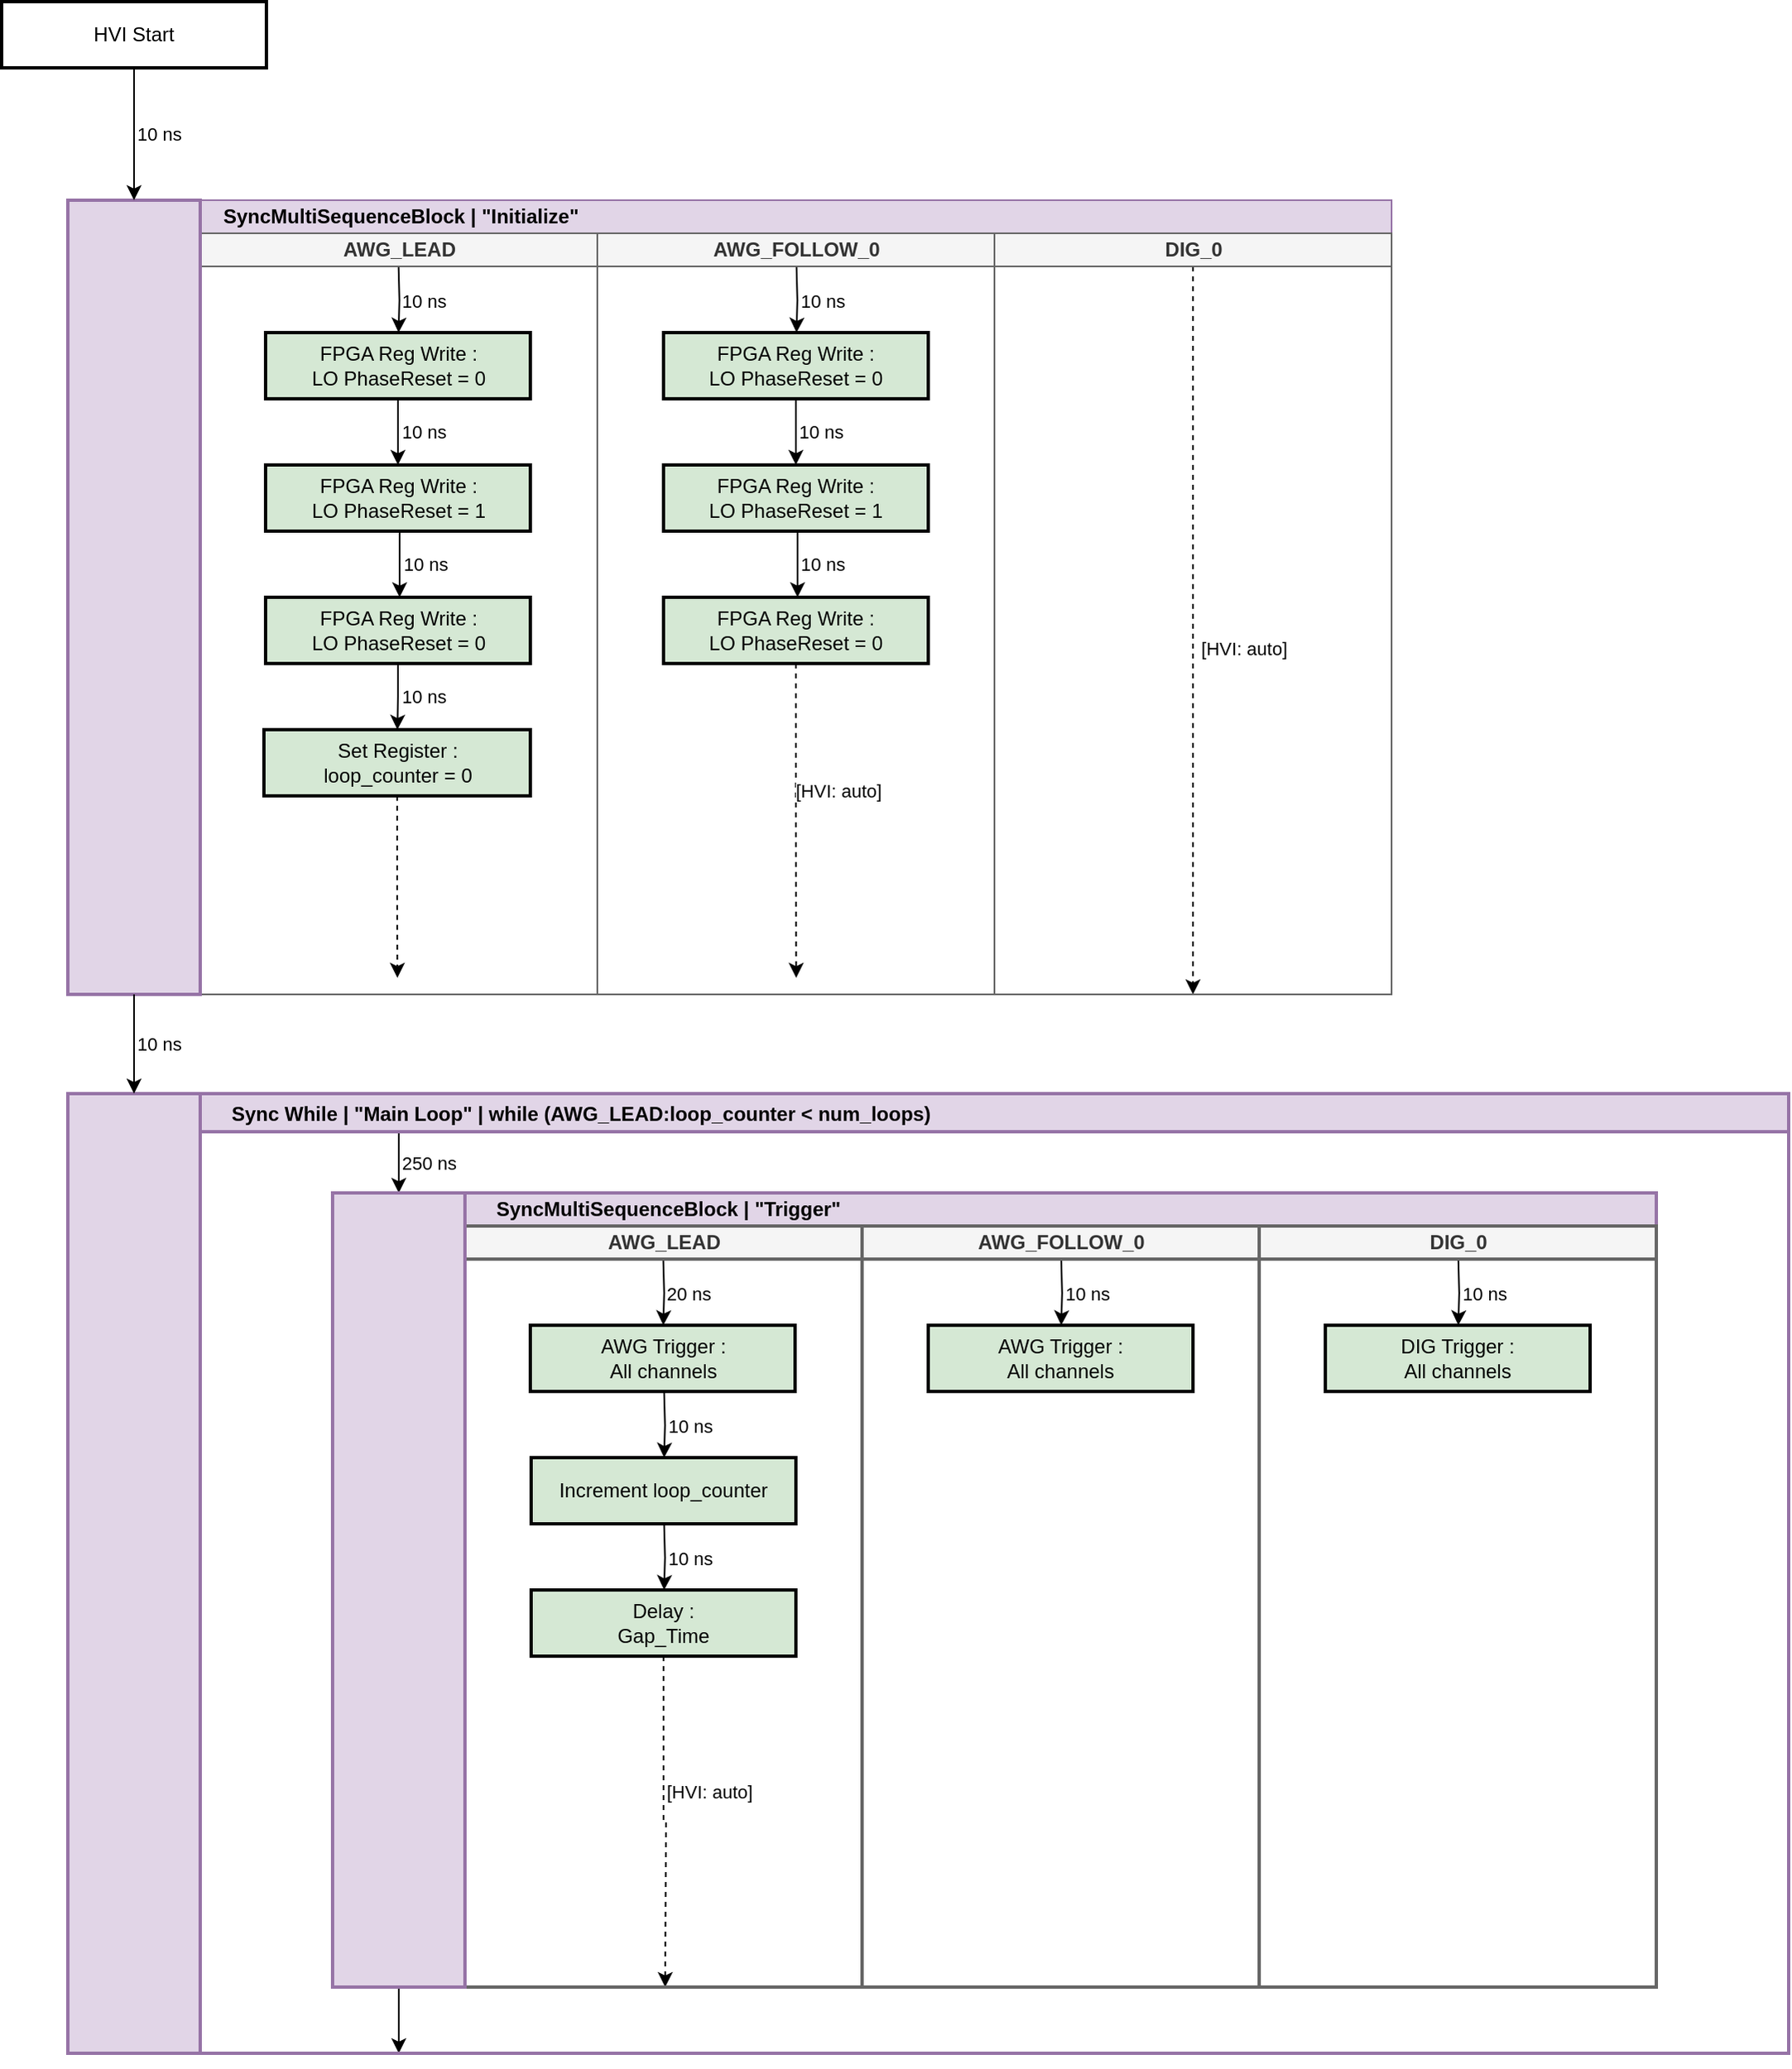 <mxfile version="14.1.8" type="device" pages="2"><diagram id="pEFCxRtWRZvdh7uLf3fu" name="No Periodic Phase Reset"><mxGraphModel dx="2370" dy="2237" grid="1" gridSize="10" guides="1" tooltips="1" connect="1" arrows="1" fold="1" page="1" pageScale="1" pageWidth="1169" pageHeight="1654" math="0" shadow="0"><root><mxCell id="0"/><mxCell id="y5KdZ2rGmOROzX1RTYEC-29" value="Instructions" parent="0"/><mxCell id="y5KdZ2rGmOROzX1RTYEC-35" value="HVI Start" style="rounded=0;whiteSpace=wrap;html=1;strokeColor=#000000;strokeWidth=2;align=center;" parent="y5KdZ2rGmOROzX1RTYEC-29" vertex="1"><mxGeometry x="40" y="40" width="160" height="40" as="geometry"/></mxCell><mxCell id="y5KdZ2rGmOROzX1RTYEC-48" value="10 ns" style="edgeStyle=orthogonalEdgeStyle;rounded=0;orthogonalLoop=1;jettySize=auto;html=1;exitX=0.5;exitY=1;exitDx=0;exitDy=0;entryX=0.5;entryY=0;entryDx=0;entryDy=0;labelPosition=right;verticalLabelPosition=middle;align=left;verticalAlign=middle;" parent="y5KdZ2rGmOROzX1RTYEC-29" source="y5KdZ2rGmOROzX1RTYEC-49" target="y5KdZ2rGmOROzX1RTYEC-50" edge="1"><mxGeometry relative="1" as="geometry"/></mxCell><mxCell id="y5KdZ2rGmOROzX1RTYEC-49" value="FPGA Reg Write : &lt;br&gt;LO PhaseReset = 0" style="rounded=0;whiteSpace=wrap;html=1;align=center;fillColor=#d5e8d4;strokeWidth=2;" parent="y5KdZ2rGmOROzX1RTYEC-29" vertex="1"><mxGeometry x="199.5" y="240" width="160" height="40" as="geometry"/></mxCell><mxCell id="y5KdZ2rGmOROzX1RTYEC-50" value="FPGA Reg Write : &lt;br&gt;LO PhaseReset = 1" style="rounded=0;whiteSpace=wrap;html=1;align=center;fillColor=#d5e8d4;strokeWidth=2;" parent="y5KdZ2rGmOROzX1RTYEC-29" vertex="1"><mxGeometry x="199.5" y="320" width="160" height="40" as="geometry"/></mxCell><mxCell id="EUPawPxF4uaqjEan_hXs-44" value="10 ns" style="edgeStyle=orthogonalEdgeStyle;rounded=0;orthogonalLoop=1;jettySize=auto;html=1;exitX=0.5;exitY=1;exitDx=0;exitDy=0;labelPosition=right;verticalLabelPosition=middle;align=left;verticalAlign=middle;" edge="1" parent="y5KdZ2rGmOROzX1RTYEC-29" source="y5KdZ2rGmOROzX1RTYEC-51"><mxGeometry relative="1" as="geometry"><mxPoint x="279.167" y="480" as="targetPoint"/></mxGeometry></mxCell><mxCell id="y5KdZ2rGmOROzX1RTYEC-51" value="FPGA Reg Write : &lt;br&gt;LO PhaseReset = 0" style="rounded=0;whiteSpace=wrap;html=1;align=center;fillColor=#d5e8d4;strokeWidth=2;" parent="y5KdZ2rGmOROzX1RTYEC-29" vertex="1"><mxGeometry x="199.5" y="400" width="160" height="40" as="geometry"/></mxCell><mxCell id="y5KdZ2rGmOROzX1RTYEC-52" value="10 ns" style="edgeStyle=orthogonalEdgeStyle;rounded=0;orthogonalLoop=1;jettySize=auto;html=1;exitX=0.5;exitY=1;exitDx=0;exitDy=0;labelPosition=right;verticalLabelPosition=middle;align=left;verticalAlign=middle;" parent="y5KdZ2rGmOROzX1RTYEC-29" edge="1"><mxGeometry x="0.319" relative="1" as="geometry"><mxPoint x="299.33" y="360.0" as="sourcePoint"/><mxPoint x="280.5" y="400.0" as="targetPoint"/><Array as="points"><mxPoint x="280.5" y="360"/><mxPoint x="280.5" y="400"/></Array><mxPoint as="offset"/></mxGeometry></mxCell><mxCell id="y5KdZ2rGmOROzX1RTYEC-53" value="10 ns" style="edgeStyle=orthogonalEdgeStyle;rounded=0;orthogonalLoop=1;jettySize=auto;html=1;exitX=0.5;exitY=1;exitDx=0;exitDy=0;entryX=0.5;entryY=0;entryDx=0;entryDy=0;labelPosition=right;verticalLabelPosition=middle;align=left;verticalAlign=middle;" parent="y5KdZ2rGmOROzX1RTYEC-29" edge="1"><mxGeometry relative="1" as="geometry"><mxPoint x="279.88" y="200.0" as="sourcePoint"/><mxPoint x="279.88" y="240.0" as="targetPoint"/></mxGeometry></mxCell><mxCell id="y5KdZ2rGmOROzX1RTYEC-115" style="edgeStyle=orthogonalEdgeStyle;rounded=0;orthogonalLoop=1;jettySize=auto;html=1;entryX=0.5;entryY=1;entryDx=0;entryDy=0;dashed=1;labelPosition=right;verticalLabelPosition=middle;align=left;verticalAlign=middle;" parent="y5KdZ2rGmOROzX1RTYEC-29" edge="1"><mxGeometry relative="1" as="geometry"><mxPoint x="760.0" y="200" as="sourcePoint"/><mxPoint x="760.0" y="640.0" as="targetPoint"/><Array as="points"><mxPoint x="760" y="410"/><mxPoint x="760" y="410"/></Array></mxGeometry></mxCell><mxCell id="y5KdZ2rGmOROzX1RTYEC-116" value="&amp;nbsp;[HVI: auto]" style="edgeLabel;html=1;align=left;verticalAlign=middle;resizable=0;points=[];" parent="y5KdZ2rGmOROzX1RTYEC-115" vertex="1" connectable="0"><mxGeometry x="0.049" relative="1" as="geometry"><mxPoint as="offset"/></mxGeometry></mxCell><mxCell id="EUPawPxF4uaqjEan_hXs-13" value="" style="rounded=0;whiteSpace=wrap;html=1;strokeColor=#9673a6;strokeWidth=2;align=center;fillColor=#e1d5e7;" vertex="1" parent="y5KdZ2rGmOROzX1RTYEC-29"><mxGeometry x="80" y="160" width="80" height="480" as="geometry"/></mxCell><mxCell id="EUPawPxF4uaqjEan_hXs-18" value="10 ns" style="edgeStyle=orthogonalEdgeStyle;rounded=0;orthogonalLoop=1;jettySize=auto;html=1;exitX=0.5;exitY=1;exitDx=0;exitDy=0;entryX=0.5;entryY=0;entryDx=0;entryDy=0;labelPosition=right;verticalLabelPosition=middle;align=left;verticalAlign=middle;" edge="1" parent="y5KdZ2rGmOROzX1RTYEC-29" source="EUPawPxF4uaqjEan_hXs-19" target="EUPawPxF4uaqjEan_hXs-20"><mxGeometry relative="1" as="geometry"/></mxCell><mxCell id="EUPawPxF4uaqjEan_hXs-19" value="FPGA Reg Write : &lt;br&gt;LO PhaseReset = 0" style="rounded=0;whiteSpace=wrap;html=1;align=center;fillColor=#d5e8d4;strokeWidth=2;" vertex="1" parent="y5KdZ2rGmOROzX1RTYEC-29"><mxGeometry x="440" y="240" width="160" height="40" as="geometry"/></mxCell><mxCell id="EUPawPxF4uaqjEan_hXs-20" value="FPGA Reg Write : &lt;br&gt;LO PhaseReset = 1" style="rounded=0;whiteSpace=wrap;html=1;align=center;fillColor=#d5e8d4;strokeWidth=2;" vertex="1" parent="y5KdZ2rGmOROzX1RTYEC-29"><mxGeometry x="440" y="320" width="160" height="40" as="geometry"/></mxCell><mxCell id="EUPawPxF4uaqjEan_hXs-21" value="FPGA Reg Write : &lt;br&gt;LO PhaseReset = 0" style="rounded=0;whiteSpace=wrap;html=1;align=center;fillColor=#d5e8d4;strokeWidth=2;" vertex="1" parent="y5KdZ2rGmOROzX1RTYEC-29"><mxGeometry x="440" y="400" width="160" height="40" as="geometry"/></mxCell><mxCell id="EUPawPxF4uaqjEan_hXs-22" value="10 ns" style="edgeStyle=orthogonalEdgeStyle;rounded=0;orthogonalLoop=1;jettySize=auto;html=1;exitX=0.5;exitY=1;exitDx=0;exitDy=0;labelPosition=right;verticalLabelPosition=middle;align=left;verticalAlign=middle;" edge="1" parent="y5KdZ2rGmOROzX1RTYEC-29"><mxGeometry x="0.319" relative="1" as="geometry"><mxPoint x="539.83" y="360.0" as="sourcePoint"/><mxPoint x="521.0" y="400.0" as="targetPoint"/><Array as="points"><mxPoint x="521" y="360"/><mxPoint x="521" y="400"/></Array><mxPoint as="offset"/></mxGeometry></mxCell><mxCell id="EUPawPxF4uaqjEan_hXs-23" value="10 ns" style="edgeStyle=orthogonalEdgeStyle;rounded=0;orthogonalLoop=1;jettySize=auto;html=1;exitX=0.5;exitY=1;exitDx=0;exitDy=0;entryX=0.5;entryY=0;entryDx=0;entryDy=0;labelPosition=right;verticalLabelPosition=middle;align=left;verticalAlign=middle;" edge="1" parent="y5KdZ2rGmOROzX1RTYEC-29"><mxGeometry relative="1" as="geometry"><mxPoint x="520.38" y="200.0" as="sourcePoint"/><mxPoint x="520.38" y="240.0" as="targetPoint"/></mxGeometry></mxCell><mxCell id="EUPawPxF4uaqjEan_hXs-24" style="edgeStyle=orthogonalEdgeStyle;rounded=0;orthogonalLoop=1;jettySize=auto;html=1;exitX=0.5;exitY=1;exitDx=0;exitDy=0;dashed=1;labelPosition=right;verticalLabelPosition=middle;align=left;verticalAlign=middle;spacing=0;" edge="1" parent="y5KdZ2rGmOROzX1RTYEC-29" source="EUPawPxF4uaqjEan_hXs-21"><mxGeometry relative="1" as="geometry"><mxPoint x="520.19" y="630" as="targetPoint"/></mxGeometry></mxCell><mxCell id="EUPawPxF4uaqjEan_hXs-25" value="[HVI: auto]" style="edgeLabel;html=1;align=left;verticalAlign=middle;resizable=0;points=[];labelPosition=right;verticalLabelPosition=middle;" vertex="1" connectable="0" parent="EUPawPxF4uaqjEan_hXs-24"><mxGeometry x="-0.19" y="-2" relative="1" as="geometry"><mxPoint as="offset"/></mxGeometry></mxCell><mxCell id="EUPawPxF4uaqjEan_hXs-26" value="AWG Trigger :&lt;br&gt;All channels" style="rounded=0;whiteSpace=wrap;html=1;align=center;fillColor=#d5e8d4;strokeWidth=2;" vertex="1" parent="y5KdZ2rGmOROzX1RTYEC-29"><mxGeometry x="359.5" y="840" width="160" height="40" as="geometry"/></mxCell><mxCell id="EUPawPxF4uaqjEan_hXs-27" value="20 ns" style="edgeStyle=orthogonalEdgeStyle;rounded=0;orthogonalLoop=1;jettySize=auto;html=1;exitX=0.5;exitY=1;exitDx=0;exitDy=0;entryX=0.5;entryY=0;entryDx=0;entryDy=0;labelPosition=right;verticalLabelPosition=middle;align=left;verticalAlign=middle;" edge="1" parent="y5KdZ2rGmOROzX1RTYEC-29"><mxGeometry relative="1" as="geometry"><mxPoint x="439.86" y="800" as="sourcePoint"/><mxPoint x="439.86" y="840" as="targetPoint"/></mxGeometry></mxCell><mxCell id="EUPawPxF4uaqjEan_hXs-28" value="Increment loop_counter" style="rounded=0;whiteSpace=wrap;html=1;align=center;fillColor=#d5e8d4;strokeWidth=2;" vertex="1" parent="y5KdZ2rGmOROzX1RTYEC-29"><mxGeometry x="360" y="920" width="160" height="40" as="geometry"/></mxCell><mxCell id="EUPawPxF4uaqjEan_hXs-29" value="10 ns" style="edgeStyle=orthogonalEdgeStyle;rounded=0;orthogonalLoop=1;jettySize=auto;html=1;exitX=0.5;exitY=1;exitDx=0;exitDy=0;entryX=0.5;entryY=0;entryDx=0;entryDy=0;labelPosition=right;verticalLabelPosition=middle;align=left;verticalAlign=middle;" edge="1" parent="y5KdZ2rGmOROzX1RTYEC-29"><mxGeometry relative="1" as="geometry"><mxPoint x="440.36" y="880" as="sourcePoint"/><mxPoint x="440.36" y="920" as="targetPoint"/></mxGeometry></mxCell><mxCell id="EUPawPxF4uaqjEan_hXs-30" value="Delay : &lt;br&gt;Gap_Time" style="rounded=0;whiteSpace=wrap;html=1;align=center;fillColor=#d5e8d4;strokeWidth=2;" vertex="1" parent="y5KdZ2rGmOROzX1RTYEC-29"><mxGeometry x="360" y="1000" width="160" height="40" as="geometry"/></mxCell><mxCell id="EUPawPxF4uaqjEan_hXs-31" value="10 ns" style="edgeStyle=orthogonalEdgeStyle;rounded=0;orthogonalLoop=1;jettySize=auto;html=1;exitX=0.5;exitY=1;exitDx=0;exitDy=0;entryX=0.5;entryY=0;entryDx=0;entryDy=0;labelPosition=right;verticalLabelPosition=middle;align=left;verticalAlign=middle;" edge="1" parent="y5KdZ2rGmOROzX1RTYEC-29"><mxGeometry relative="1" as="geometry"><mxPoint x="440.36" y="960" as="sourcePoint"/><mxPoint x="440.36" y="1000" as="targetPoint"/></mxGeometry></mxCell><mxCell id="EUPawPxF4uaqjEan_hXs-32" style="edgeStyle=orthogonalEdgeStyle;rounded=0;orthogonalLoop=1;jettySize=auto;html=1;dashed=1;labelPosition=right;verticalLabelPosition=middle;align=left;verticalAlign=middle;spacing=0;spacingLeft=0;exitX=0.5;exitY=1;exitDx=0;exitDy=0;" edge="1" parent="y5KdZ2rGmOROzX1RTYEC-29" source="EUPawPxF4uaqjEan_hXs-30"><mxGeometry relative="1" as="geometry"><mxPoint x="441" y="1240.0" as="targetPoint"/><mxPoint x="-70" y="270" as="sourcePoint"/></mxGeometry></mxCell><mxCell id="EUPawPxF4uaqjEan_hXs-33" value="[HVI: auto]" style="edgeLabel;html=1;align=left;verticalAlign=middle;resizable=0;points=[];labelPosition=right;verticalLabelPosition=middle;" vertex="1" connectable="0" parent="EUPawPxF4uaqjEan_hXs-32"><mxGeometry x="-0.19" y="-2" relative="1" as="geometry"><mxPoint x="2" as="offset"/></mxGeometry></mxCell><mxCell id="EUPawPxF4uaqjEan_hXs-34" value="AWG Trigger :&lt;br&gt;All channels" style="rounded=0;whiteSpace=wrap;html=1;align=center;fillColor=#d5e8d4;strokeWidth=2;" vertex="1" parent="y5KdZ2rGmOROzX1RTYEC-29"><mxGeometry x="600" y="840" width="160" height="40" as="geometry"/></mxCell><mxCell id="EUPawPxF4uaqjEan_hXs-35" value="10 ns" style="edgeStyle=orthogonalEdgeStyle;rounded=0;orthogonalLoop=1;jettySize=auto;html=1;exitX=0.5;exitY=1;exitDx=0;exitDy=0;entryX=0.5;entryY=0;entryDx=0;entryDy=0;labelPosition=right;verticalLabelPosition=middle;align=left;verticalAlign=middle;" edge="1" parent="y5KdZ2rGmOROzX1RTYEC-29"><mxGeometry relative="1" as="geometry"><mxPoint x="680.36" y="800" as="sourcePoint"/><mxPoint x="680.36" y="840" as="targetPoint"/></mxGeometry></mxCell><mxCell id="EUPawPxF4uaqjEan_hXs-36" value="DIG Trigger :&lt;br&gt;All channels" style="rounded=0;whiteSpace=wrap;html=1;align=center;fillColor=#d5e8d4;strokeWidth=2;" vertex="1" parent="y5KdZ2rGmOROzX1RTYEC-29"><mxGeometry x="840" y="840" width="160" height="40" as="geometry"/></mxCell><mxCell id="EUPawPxF4uaqjEan_hXs-37" value="10 ns" style="edgeStyle=orthogonalEdgeStyle;rounded=0;orthogonalLoop=1;jettySize=auto;html=1;exitX=0.5;exitY=1;exitDx=0;exitDy=0;entryX=0.5;entryY=0;entryDx=0;entryDy=0;labelPosition=right;verticalLabelPosition=middle;align=left;verticalAlign=middle;" edge="1" parent="y5KdZ2rGmOROzX1RTYEC-29"><mxGeometry relative="1" as="geometry"><mxPoint x="920.36" y="800" as="sourcePoint"/><mxPoint x="920.36" y="840" as="targetPoint"/></mxGeometry></mxCell><mxCell id="EUPawPxF4uaqjEan_hXs-48" style="edgeStyle=orthogonalEdgeStyle;rounded=0;orthogonalLoop=1;jettySize=auto;html=1;exitX=0.5;exitY=1;exitDx=0;exitDy=0;dashed=1;" edge="1" parent="y5KdZ2rGmOROzX1RTYEC-29" source="EUPawPxF4uaqjEan_hXs-42"><mxGeometry relative="1" as="geometry"><mxPoint x="279.167" y="630" as="targetPoint"/></mxGeometry></mxCell><mxCell id="EUPawPxF4uaqjEan_hXs-50" value="250 ns" style="edgeStyle=orthogonalEdgeStyle;rounded=0;orthogonalLoop=1;jettySize=auto;html=1;exitX=0.5;exitY=0;exitDx=0;exitDy=0;entryX=0.125;entryY=0.04;entryDx=0;entryDy=0;entryPerimeter=0;startArrow=classic;startFill=1;endArrow=none;endFill=0;labelPosition=right;verticalLabelPosition=middle;align=left;verticalAlign=middle;" edge="1" parent="y5KdZ2rGmOROzX1RTYEC-29" source="y5KdZ2rGmOROzX1RTYEC-114" target="y5KdZ2rGmOROzX1RTYEC-130"><mxGeometry relative="1" as="geometry"/></mxCell><mxCell id="EUPawPxF4uaqjEan_hXs-51" style="edgeStyle=orthogonalEdgeStyle;rounded=0;orthogonalLoop=1;jettySize=auto;html=1;exitX=0.5;exitY=1;exitDx=0;exitDy=0;startArrow=none;startFill=0;endArrow=classic;endFill=1;" edge="1" parent="y5KdZ2rGmOROzX1RTYEC-29" source="y5KdZ2rGmOROzX1RTYEC-114"><mxGeometry relative="1" as="geometry"><mxPoint x="280" y="1280" as="targetPoint"/></mxGeometry></mxCell><mxCell id="y5KdZ2rGmOROzX1RTYEC-10" value="Sync Block" parent="0"/><mxCell id="y5KdZ2rGmOROzX1RTYEC-56" value="Sync Execution | &quot;Initialize&quot;" style="swimlane;html=1;childLayout=stackLayout;resizeParent=1;resizeParentMax=0;startSize=20;fillColor=#e1d5e7;strokeColor=#9673a6;align=left;" parent="y5KdZ2rGmOROzX1RTYEC-10" vertex="1"><mxGeometry x="160" y="160" width="720" height="480" as="geometry"/></mxCell><mxCell id="y5KdZ2rGmOROzX1RTYEC-57" value="AWG_LEAD" style="swimlane;html=1;startSize=20;fillColor=#f5f5f5;strokeColor=#666666;fontColor=#333333;" parent="y5KdZ2rGmOROzX1RTYEC-56" vertex="1"><mxGeometry y="20" width="240" height="460" as="geometry"/></mxCell><mxCell id="EUPawPxF4uaqjEan_hXs-42" value="Set Register :&lt;br&gt;loop_counter = 0" style="rounded=0;whiteSpace=wrap;html=1;align=center;fillColor=#d5e8d4;strokeWidth=2;" vertex="1" parent="y5KdZ2rGmOROzX1RTYEC-57"><mxGeometry x="38.5" y="300" width="161" height="40" as="geometry"/></mxCell><mxCell id="y5KdZ2rGmOROzX1RTYEC-58" value="AWG_FOLLOW_0" style="swimlane;html=1;startSize=20;fillColor=#f5f5f5;strokeColor=#666666;fontColor=#333333;" parent="y5KdZ2rGmOROzX1RTYEC-56" vertex="1"><mxGeometry x="240" y="20" width="240" height="460" as="geometry"/></mxCell><mxCell id="y5KdZ2rGmOROzX1RTYEC-59" value="DIG_0" style="swimlane;html=1;startSize=20;fillColor=#f5f5f5;strokeColor=#666666;fontColor=#333333;" parent="y5KdZ2rGmOROzX1RTYEC-56" vertex="1"><mxGeometry x="480" y="20" width="240" height="460" as="geometry"/></mxCell><mxCell id="y5KdZ2rGmOROzX1RTYEC-60" value="SyncMultiSequenceBlock | &quot;Initialize&quot;" style="swimlane;html=1;childLayout=stackLayout;resizeParent=1;resizeParentMax=0;startSize=20;fillColor=#e1d5e7;strokeColor=#9673a6;align=left;spacing=14;" parent="y5KdZ2rGmOROzX1RTYEC-10" vertex="1"><mxGeometry x="160" y="160" width="720" height="480" as="geometry"/></mxCell><mxCell id="y5KdZ2rGmOROzX1RTYEC-61" value="AWG_LEAD" style="swimlane;html=1;startSize=20;fillColor=#f5f5f5;strokeColor=#666666;fontColor=#333333;" parent="y5KdZ2rGmOROzX1RTYEC-60" vertex="1"><mxGeometry y="20" width="240" height="460" as="geometry"/></mxCell><mxCell id="y5KdZ2rGmOROzX1RTYEC-62" value="AWG_FOLLOW_0" style="swimlane;html=1;startSize=20;fillColor=#f5f5f5;strokeColor=#666666;fontColor=#333333;" parent="y5KdZ2rGmOROzX1RTYEC-60" vertex="1"><mxGeometry x="240" y="20" width="240" height="460" as="geometry"/></mxCell><mxCell id="y5KdZ2rGmOROzX1RTYEC-63" value="DIG_0" style="swimlane;html=1;startSize=20;fillColor=#f5f5f5;strokeColor=#666666;fontColor=#333333;" parent="y5KdZ2rGmOROzX1RTYEC-60" vertex="1"><mxGeometry x="480" y="20" width="240" height="460" as="geometry"/></mxCell><mxCell id="y5KdZ2rGmOROzX1RTYEC-107" value="" style="group" parent="y5KdZ2rGmOROzX1RTYEC-10" vertex="1" connectable="0"><mxGeometry x="240" y="760" width="800" height="480" as="geometry"/></mxCell><mxCell id="y5KdZ2rGmOROzX1RTYEC-108" value="SyncMultiSequenceBlock | &quot;Trigger&quot;" style="swimlane;html=1;childLayout=stackLayout;resizeParent=1;resizeParentMax=0;startSize=20;fillColor=#e1d5e7;strokeColor=#9673a6;align=left;strokeWidth=2;perimeterSpacing=0;spacing=19;" parent="y5KdZ2rGmOROzX1RTYEC-107" vertex="1"><mxGeometry x="80" width="720" height="480" as="geometry"/></mxCell><mxCell id="y5KdZ2rGmOROzX1RTYEC-109" value="AWG_LEAD" style="swimlane;html=1;startSize=20;fillColor=#f5f5f5;strokeColor=#666666;fontColor=#333333;strokeWidth=2;" parent="y5KdZ2rGmOROzX1RTYEC-108" vertex="1"><mxGeometry y="20" width="240" height="460" as="geometry"/></mxCell><mxCell id="y5KdZ2rGmOROzX1RTYEC-110" value="AWG_FOLLOW_0" style="swimlane;html=1;startSize=20;fillColor=#f5f5f5;strokeColor=#666666;fontColor=#333333;strokeWidth=2;" parent="y5KdZ2rGmOROzX1RTYEC-108" vertex="1"><mxGeometry x="240" y="20" width="240" height="460" as="geometry"/></mxCell><mxCell id="y5KdZ2rGmOROzX1RTYEC-111" value="DIG_0" style="swimlane;html=1;startSize=20;fillColor=#f5f5f5;strokeColor=#666666;fontColor=#333333;strokeWidth=2;" parent="y5KdZ2rGmOROzX1RTYEC-108" vertex="1"><mxGeometry x="480" y="20" width="240" height="460" as="geometry"/></mxCell><mxCell id="y5KdZ2rGmOROzX1RTYEC-114" value="" style="rounded=0;whiteSpace=wrap;html=1;strokeColor=#9673a6;strokeWidth=2;align=center;fillColor=#e1d5e7;" parent="y5KdZ2rGmOROzX1RTYEC-107" vertex="1"><mxGeometry width="80" height="480" as="geometry"/></mxCell><mxCell id="EUPawPxF4uaqjEan_hXs-38" value="" style="rounded=0;whiteSpace=wrap;html=1;strokeColor=#9673a6;strokeWidth=2;align=center;fillColor=#e1d5e7;" vertex="1" parent="y5KdZ2rGmOROzX1RTYEC-10"><mxGeometry x="80" y="160" width="80" height="480" as="geometry"/></mxCell><mxCell id="1" value="Sync While" parent="0"/><mxCell id="y5KdZ2rGmOROzX1RTYEC-130" value="Sync While | &quot;Main Loop&quot; | while (AWG_LEAD:loop_counter &lt; num_loops)" style="swimlane;strokeColor=#9673a6;strokeWidth=2;align=left;fillColor=#e1d5e7;spacing=19;" parent="1" vertex="1"><mxGeometry x="160" y="700" width="960" height="580" as="geometry"/></mxCell><mxCell id="EUPawPxF4uaqjEan_hXs-39" value="" style="rounded=0;whiteSpace=wrap;html=1;strokeColor=#9673a6;strokeWidth=2;align=center;fillColor=#e1d5e7;" vertex="1" parent="1"><mxGeometry x="80" y="700" width="80" height="580" as="geometry"/></mxCell><mxCell id="EUPawPxF4uaqjEan_hXs-40" value="10 ns" style="edgeStyle=orthogonalEdgeStyle;rounded=0;orthogonalLoop=1;jettySize=auto;html=1;exitX=0.5;exitY=1;exitDx=0;exitDy=0;entryX=0.5;entryY=0;entryDx=0;entryDy=0;labelPosition=right;verticalLabelPosition=middle;align=left;verticalAlign=middle;" edge="1" parent="1" source="y5KdZ2rGmOROzX1RTYEC-35" target="EUPawPxF4uaqjEan_hXs-38"><mxGeometry relative="1" as="geometry"/></mxCell><mxCell id="EUPawPxF4uaqjEan_hXs-41" value="10 ns" style="edgeStyle=orthogonalEdgeStyle;rounded=0;orthogonalLoop=1;jettySize=auto;html=1;exitX=0.5;exitY=1;exitDx=0;exitDy=0;entryX=0.5;entryY=0;entryDx=0;entryDy=0;labelPosition=right;verticalLabelPosition=middle;align=left;verticalAlign=middle;" edge="1" parent="1" source="EUPawPxF4uaqjEan_hXs-38" target="EUPawPxF4uaqjEan_hXs-39"><mxGeometry relative="1" as="geometry"/></mxCell></root></mxGraphModel></diagram><diagram id="dOm2ZdJfQ8XfG_yT5umW" name="Periodic Phase Reset"><mxGraphModel dx="2031" dy="1917" grid="1" gridSize="10" guides="1" tooltips="1" connect="1" arrows="1" fold="1" page="1" pageScale="1" pageWidth="1169" pageHeight="1654" math="0" shadow="0"><root><mxCell id="YTU8GdHk9PF6IeMx0N2K-0"/><mxCell id="YTU8GdHk9PF6IeMx0N2K-1" parent="YTU8GdHk9PF6IeMx0N2K-0"/><mxCell id="3aAaJLHkzPYDWKoqe05s-0" value="HVI Start" style="rounded=0;whiteSpace=wrap;html=1;strokeColor=#000000;strokeWidth=2;align=center;" vertex="1" parent="YTU8GdHk9PF6IeMx0N2K-1"><mxGeometry x="40" y="40" width="160" height="40" as="geometry"/></mxCell><mxCell id="3aAaJLHkzPYDWKoqe05s-1" value="10 ns" style="edgeStyle=orthogonalEdgeStyle;rounded=0;orthogonalLoop=1;jettySize=auto;html=1;exitX=0.5;exitY=1;exitDx=0;exitDy=0;entryX=0.5;entryY=0;entryDx=0;entryDy=0;labelPosition=right;verticalLabelPosition=middle;align=left;verticalAlign=middle;" edge="1" parent="YTU8GdHk9PF6IeMx0N2K-1" source="3aAaJLHkzPYDWKoqe05s-2" target="3aAaJLHkzPYDWKoqe05s-3"><mxGeometry relative="1" as="geometry"/></mxCell><mxCell id="3aAaJLHkzPYDWKoqe05s-2" value="FPGA Reg Write : &lt;br&gt;LO PhaseReset = 0" style="rounded=0;whiteSpace=wrap;html=1;align=center;fillColor=#d5e8d4;strokeWidth=2;" vertex="1" parent="YTU8GdHk9PF6IeMx0N2K-1"><mxGeometry x="199.5" y="240" width="160" height="40" as="geometry"/></mxCell><mxCell id="3aAaJLHkzPYDWKoqe05s-3" value="FPGA Reg Write : &lt;br&gt;LO PhaseReset = 1" style="rounded=0;whiteSpace=wrap;html=1;align=center;fillColor=#d5e8d4;strokeWidth=2;" vertex="1" parent="YTU8GdHk9PF6IeMx0N2K-1"><mxGeometry x="199.5" y="320" width="160" height="40" as="geometry"/></mxCell><mxCell id="3aAaJLHkzPYDWKoqe05s-4" value="10 ns" style="edgeStyle=orthogonalEdgeStyle;rounded=0;orthogonalLoop=1;jettySize=auto;html=1;exitX=0.5;exitY=1;exitDx=0;exitDy=0;labelPosition=right;verticalLabelPosition=middle;align=left;verticalAlign=middle;" edge="1" parent="YTU8GdHk9PF6IeMx0N2K-1" source="3aAaJLHkzPYDWKoqe05s-5"><mxGeometry relative="1" as="geometry"><mxPoint x="279.167" y="480" as="targetPoint"/></mxGeometry></mxCell><mxCell id="3aAaJLHkzPYDWKoqe05s-5" value="FPGA Reg Write : &lt;br&gt;LO PhaseReset = 0" style="rounded=0;whiteSpace=wrap;html=1;align=center;fillColor=#d5e8d4;strokeWidth=2;" vertex="1" parent="YTU8GdHk9PF6IeMx0N2K-1"><mxGeometry x="199.5" y="400" width="160" height="40" as="geometry"/></mxCell><mxCell id="3aAaJLHkzPYDWKoqe05s-6" value="10 ns" style="edgeStyle=orthogonalEdgeStyle;rounded=0;orthogonalLoop=1;jettySize=auto;html=1;exitX=0.5;exitY=1;exitDx=0;exitDy=0;labelPosition=right;verticalLabelPosition=middle;align=left;verticalAlign=middle;" edge="1" parent="YTU8GdHk9PF6IeMx0N2K-1"><mxGeometry x="0.319" relative="1" as="geometry"><mxPoint x="299.33" y="360" as="sourcePoint"/><mxPoint x="280.5" y="400" as="targetPoint"/><Array as="points"><mxPoint x="280.5" y="360"/><mxPoint x="280.5" y="400"/></Array><mxPoint as="offset"/></mxGeometry></mxCell><mxCell id="3aAaJLHkzPYDWKoqe05s-7" value="10 ns" style="edgeStyle=orthogonalEdgeStyle;rounded=0;orthogonalLoop=1;jettySize=auto;html=1;exitX=0.5;exitY=1;exitDx=0;exitDy=0;entryX=0.5;entryY=0;entryDx=0;entryDy=0;labelPosition=right;verticalLabelPosition=middle;align=left;verticalAlign=middle;" edge="1" parent="YTU8GdHk9PF6IeMx0N2K-1"><mxGeometry relative="1" as="geometry"><mxPoint x="279.88" y="200" as="sourcePoint"/><mxPoint x="279.88" y="240" as="targetPoint"/></mxGeometry></mxCell><mxCell id="3aAaJLHkzPYDWKoqe05s-8" style="edgeStyle=orthogonalEdgeStyle;rounded=0;orthogonalLoop=1;jettySize=auto;html=1;entryX=0.5;entryY=1;entryDx=0;entryDy=0;dashed=1;labelPosition=right;verticalLabelPosition=middle;align=left;verticalAlign=middle;" edge="1" parent="YTU8GdHk9PF6IeMx0N2K-1"><mxGeometry relative="1" as="geometry"><mxPoint x="760.0" y="200" as="sourcePoint"/><mxPoint x="760.0" y="640.0" as="targetPoint"/><Array as="points"><mxPoint x="760" y="410"/><mxPoint x="760" y="410"/></Array></mxGeometry></mxCell><mxCell id="3aAaJLHkzPYDWKoqe05s-9" value="&amp;nbsp;[HVI: auto]" style="edgeLabel;html=1;align=left;verticalAlign=middle;resizable=0;points=[];" vertex="1" connectable="0" parent="3aAaJLHkzPYDWKoqe05s-8"><mxGeometry x="0.049" relative="1" as="geometry"><mxPoint as="offset"/></mxGeometry></mxCell><mxCell id="3aAaJLHkzPYDWKoqe05s-10" value="" style="rounded=0;whiteSpace=wrap;html=1;strokeColor=#9673a6;strokeWidth=2;align=center;fillColor=#e1d5e7;" vertex="1" parent="YTU8GdHk9PF6IeMx0N2K-1"><mxGeometry x="80" y="160" width="80" height="480" as="geometry"/></mxCell><mxCell id="3aAaJLHkzPYDWKoqe05s-11" value="10 ns" style="edgeStyle=orthogonalEdgeStyle;rounded=0;orthogonalLoop=1;jettySize=auto;html=1;exitX=0.5;exitY=1;exitDx=0;exitDy=0;entryX=0.5;entryY=0;entryDx=0;entryDy=0;labelPosition=right;verticalLabelPosition=middle;align=left;verticalAlign=middle;" edge="1" parent="YTU8GdHk9PF6IeMx0N2K-1" source="3aAaJLHkzPYDWKoqe05s-12" target="3aAaJLHkzPYDWKoqe05s-13"><mxGeometry relative="1" as="geometry"/></mxCell><mxCell id="3aAaJLHkzPYDWKoqe05s-12" value="FPGA Reg Write : &lt;br&gt;LO PhaseReset = 0" style="rounded=0;whiteSpace=wrap;html=1;align=center;fillColor=#d5e8d4;strokeWidth=2;" vertex="1" parent="YTU8GdHk9PF6IeMx0N2K-1"><mxGeometry x="440" y="240" width="160" height="40" as="geometry"/></mxCell><mxCell id="3aAaJLHkzPYDWKoqe05s-13" value="FPGA Reg Write : &lt;br&gt;LO PhaseReset = 1" style="rounded=0;whiteSpace=wrap;html=1;align=center;fillColor=#d5e8d4;strokeWidth=2;" vertex="1" parent="YTU8GdHk9PF6IeMx0N2K-1"><mxGeometry x="440" y="320" width="160" height="40" as="geometry"/></mxCell><mxCell id="3aAaJLHkzPYDWKoqe05s-14" value="FPGA Reg Write : &lt;br&gt;LO PhaseReset = 0" style="rounded=0;whiteSpace=wrap;html=1;align=center;fillColor=#d5e8d4;strokeWidth=2;" vertex="1" parent="YTU8GdHk9PF6IeMx0N2K-1"><mxGeometry x="440" y="400" width="160" height="40" as="geometry"/></mxCell><mxCell id="3aAaJLHkzPYDWKoqe05s-15" value="10 ns" style="edgeStyle=orthogonalEdgeStyle;rounded=0;orthogonalLoop=1;jettySize=auto;html=1;exitX=0.5;exitY=1;exitDx=0;exitDy=0;labelPosition=right;verticalLabelPosition=middle;align=left;verticalAlign=middle;" edge="1" parent="YTU8GdHk9PF6IeMx0N2K-1"><mxGeometry x="0.319" relative="1" as="geometry"><mxPoint x="539.83" y="360" as="sourcePoint"/><mxPoint x="521" y="400" as="targetPoint"/><Array as="points"><mxPoint x="521" y="360"/><mxPoint x="521" y="400"/></Array><mxPoint as="offset"/></mxGeometry></mxCell><mxCell id="3aAaJLHkzPYDWKoqe05s-16" value="10 ns" style="edgeStyle=orthogonalEdgeStyle;rounded=0;orthogonalLoop=1;jettySize=auto;html=1;exitX=0.5;exitY=1;exitDx=0;exitDy=0;entryX=0.5;entryY=0;entryDx=0;entryDy=0;labelPosition=right;verticalLabelPosition=middle;align=left;verticalAlign=middle;" edge="1" parent="YTU8GdHk9PF6IeMx0N2K-1"><mxGeometry relative="1" as="geometry"><mxPoint x="520.38" y="200" as="sourcePoint"/><mxPoint x="520.38" y="240" as="targetPoint"/></mxGeometry></mxCell><mxCell id="3aAaJLHkzPYDWKoqe05s-17" style="edgeStyle=orthogonalEdgeStyle;rounded=0;orthogonalLoop=1;jettySize=auto;html=1;exitX=0.5;exitY=1;exitDx=0;exitDy=0;dashed=1;labelPosition=right;verticalLabelPosition=middle;align=left;verticalAlign=middle;spacing=0;" edge="1" parent="YTU8GdHk9PF6IeMx0N2K-1" source="3aAaJLHkzPYDWKoqe05s-14"><mxGeometry relative="1" as="geometry"><mxPoint x="520.19" y="630" as="targetPoint"/></mxGeometry></mxCell><mxCell id="3aAaJLHkzPYDWKoqe05s-18" value="[HVI: auto]" style="edgeLabel;html=1;align=left;verticalAlign=middle;resizable=0;points=[];labelPosition=right;verticalLabelPosition=middle;" vertex="1" connectable="0" parent="3aAaJLHkzPYDWKoqe05s-17"><mxGeometry x="-0.19" y="-2" relative="1" as="geometry"><mxPoint as="offset"/></mxGeometry></mxCell><mxCell id="3aAaJLHkzPYDWKoqe05s-19" value="AWG Trigger :&lt;br&gt;All channels" style="rounded=0;whiteSpace=wrap;html=1;align=center;fillColor=#d5e8d4;strokeWidth=2;" vertex="1" parent="YTU8GdHk9PF6IeMx0N2K-1"><mxGeometry x="359.5" y="1360" width="160" height="40" as="geometry"/></mxCell><mxCell id="3aAaJLHkzPYDWKoqe05s-20" value="20 ns" style="edgeStyle=orthogonalEdgeStyle;rounded=0;orthogonalLoop=1;jettySize=auto;html=1;exitX=0.5;exitY=1;exitDx=0;exitDy=0;entryX=0.5;entryY=0;entryDx=0;entryDy=0;labelPosition=right;verticalLabelPosition=middle;align=left;verticalAlign=middle;" edge="1" parent="YTU8GdHk9PF6IeMx0N2K-1"><mxGeometry relative="1" as="geometry"><mxPoint x="439.86" y="1320" as="sourcePoint"/><mxPoint x="439.86" y="1360" as="targetPoint"/></mxGeometry></mxCell><mxCell id="3aAaJLHkzPYDWKoqe05s-21" value="Increment loop_counter" style="rounded=0;whiteSpace=wrap;html=1;align=center;fillColor=#d5e8d4;strokeWidth=2;" vertex="1" parent="YTU8GdHk9PF6IeMx0N2K-1"><mxGeometry x="360" y="1440" width="160" height="40" as="geometry"/></mxCell><mxCell id="3aAaJLHkzPYDWKoqe05s-22" value="10 ns" style="edgeStyle=orthogonalEdgeStyle;rounded=0;orthogonalLoop=1;jettySize=auto;html=1;exitX=0.5;exitY=1;exitDx=0;exitDy=0;entryX=0.5;entryY=0;entryDx=0;entryDy=0;labelPosition=right;verticalLabelPosition=middle;align=left;verticalAlign=middle;" edge="1" parent="YTU8GdHk9PF6IeMx0N2K-1"><mxGeometry relative="1" as="geometry"><mxPoint x="440.36" y="1400" as="sourcePoint"/><mxPoint x="440.36" y="1440" as="targetPoint"/></mxGeometry></mxCell><mxCell id="3aAaJLHkzPYDWKoqe05s-116" style="edgeStyle=orthogonalEdgeStyle;rounded=0;orthogonalLoop=1;jettySize=auto;html=1;exitX=0.5;exitY=1;exitDx=0;exitDy=0;dashed=1;startArrow=none;startFill=0;endArrow=classic;endFill=1;" edge="1" parent="YTU8GdHk9PF6IeMx0N2K-1" source="3aAaJLHkzPYDWKoqe05s-23"><mxGeometry relative="1" as="geometry"><mxPoint x="440" y="1750" as="targetPoint"/></mxGeometry></mxCell><mxCell id="3aAaJLHkzPYDWKoqe05s-23" value="Delay : &lt;br&gt;Gap_Time" style="rounded=0;whiteSpace=wrap;html=1;align=center;fillColor=#d5e8d4;strokeWidth=2;" vertex="1" parent="YTU8GdHk9PF6IeMx0N2K-1"><mxGeometry x="360" y="1520" width="160" height="40" as="geometry"/></mxCell><mxCell id="3aAaJLHkzPYDWKoqe05s-24" value="10 ns" style="edgeStyle=orthogonalEdgeStyle;rounded=0;orthogonalLoop=1;jettySize=auto;html=1;exitX=0.5;exitY=1;exitDx=0;exitDy=0;entryX=0.5;entryY=0;entryDx=0;entryDy=0;labelPosition=right;verticalLabelPosition=middle;align=left;verticalAlign=middle;" edge="1" parent="YTU8GdHk9PF6IeMx0N2K-1"><mxGeometry relative="1" as="geometry"><mxPoint x="440.36" y="1480" as="sourcePoint"/><mxPoint x="440.36" y="1520" as="targetPoint"/></mxGeometry></mxCell><mxCell id="3aAaJLHkzPYDWKoqe05s-114" style="edgeStyle=orthogonalEdgeStyle;rounded=0;orthogonalLoop=1;jettySize=auto;html=1;exitX=0.5;exitY=1;exitDx=0;exitDy=0;startArrow=none;startFill=0;endArrow=classic;endFill=1;dashed=1;" edge="1" parent="YTU8GdHk9PF6IeMx0N2K-1" source="3aAaJLHkzPYDWKoqe05s-27"><mxGeometry relative="1" as="geometry"><mxPoint x="680" y="1750" as="targetPoint"/></mxGeometry></mxCell><mxCell id="3aAaJLHkzPYDWKoqe05s-27" value="AWG Trigger :&lt;br&gt;All channels" style="rounded=0;whiteSpace=wrap;html=1;align=center;fillColor=#d5e8d4;strokeWidth=2;" vertex="1" parent="YTU8GdHk9PF6IeMx0N2K-1"><mxGeometry x="600" y="1360" width="160" height="40" as="geometry"/></mxCell><mxCell id="3aAaJLHkzPYDWKoqe05s-28" value="10 ns" style="edgeStyle=orthogonalEdgeStyle;rounded=0;orthogonalLoop=1;jettySize=auto;html=1;exitX=0.5;exitY=1;exitDx=0;exitDy=0;entryX=0.5;entryY=0;entryDx=0;entryDy=0;labelPosition=right;verticalLabelPosition=middle;align=left;verticalAlign=middle;" edge="1" parent="YTU8GdHk9PF6IeMx0N2K-1"><mxGeometry relative="1" as="geometry"><mxPoint x="680.36" y="1320" as="sourcePoint"/><mxPoint x="680.36" y="1360" as="targetPoint"/></mxGeometry></mxCell><mxCell id="3aAaJLHkzPYDWKoqe05s-115" style="edgeStyle=orthogonalEdgeStyle;rounded=0;orthogonalLoop=1;jettySize=auto;html=1;exitX=0.5;exitY=1;exitDx=0;exitDy=0;dashed=1;startArrow=none;startFill=0;endArrow=classic;endFill=1;" edge="1" parent="YTU8GdHk9PF6IeMx0N2K-1" source="3aAaJLHkzPYDWKoqe05s-29"><mxGeometry relative="1" as="geometry"><mxPoint x="920" y="1750" as="targetPoint"/></mxGeometry></mxCell><mxCell id="3aAaJLHkzPYDWKoqe05s-29" value="DIG Trigger :&lt;br&gt;All channels" style="rounded=0;whiteSpace=wrap;html=1;align=center;fillColor=#d5e8d4;strokeWidth=2;" vertex="1" parent="YTU8GdHk9PF6IeMx0N2K-1"><mxGeometry x="840" y="1360" width="160" height="40" as="geometry"/></mxCell><mxCell id="3aAaJLHkzPYDWKoqe05s-30" value="10 ns" style="edgeStyle=orthogonalEdgeStyle;rounded=0;orthogonalLoop=1;jettySize=auto;html=1;exitX=0.5;exitY=1;exitDx=0;exitDy=0;entryX=0.5;entryY=0;entryDx=0;entryDy=0;labelPosition=right;verticalLabelPosition=middle;align=left;verticalAlign=middle;" edge="1" parent="YTU8GdHk9PF6IeMx0N2K-1"><mxGeometry relative="1" as="geometry"><mxPoint x="920.36" y="1320" as="sourcePoint"/><mxPoint x="920.36" y="1360" as="targetPoint"/></mxGeometry></mxCell><mxCell id="3aAaJLHkzPYDWKoqe05s-31" style="edgeStyle=orthogonalEdgeStyle;rounded=0;orthogonalLoop=1;jettySize=auto;html=1;exitX=0.5;exitY=1;exitDx=0;exitDy=0;dashed=1;" edge="1" parent="YTU8GdHk9PF6IeMx0N2K-1" source="3aAaJLHkzPYDWKoqe05s-36"><mxGeometry relative="1" as="geometry"><mxPoint x="279.167" y="630" as="targetPoint"/></mxGeometry></mxCell><mxCell id="3aAaJLHkzPYDWKoqe05s-33" style="edgeStyle=orthogonalEdgeStyle;rounded=0;orthogonalLoop=1;jettySize=auto;html=1;exitX=0.5;exitY=1;exitDx=0;exitDy=0;startArrow=none;startFill=0;endArrow=classic;endFill=1;" edge="1" parent="YTU8GdHk9PF6IeMx0N2K-1" source="3aAaJLHkzPYDWKoqe05s-48"><mxGeometry relative="1" as="geometry"><mxPoint x="280" y="1800" as="targetPoint"/></mxGeometry></mxCell><mxCell id="3aAaJLHkzPYDWKoqe05s-34" value="Sync Execution | &quot;Initialize&quot;" style="swimlane;html=1;childLayout=stackLayout;resizeParent=1;resizeParentMax=0;startSize=20;fillColor=#e1d5e7;strokeColor=#9673a6;align=left;" vertex="1" parent="YTU8GdHk9PF6IeMx0N2K-1"><mxGeometry x="160" y="160" width="720" height="480" as="geometry"/></mxCell><mxCell id="3aAaJLHkzPYDWKoqe05s-35" value="AWG_LEAD" style="swimlane;html=1;startSize=20;fillColor=#f5f5f5;strokeColor=#666666;fontColor=#333333;" vertex="1" parent="3aAaJLHkzPYDWKoqe05s-34"><mxGeometry y="20" width="240" height="460" as="geometry"/></mxCell><mxCell id="3aAaJLHkzPYDWKoqe05s-36" value="Set Register :&lt;br&gt;loop_counter = 0" style="rounded=0;whiteSpace=wrap;html=1;align=center;fillColor=#d5e8d4;strokeWidth=2;" vertex="1" parent="3aAaJLHkzPYDWKoqe05s-35"><mxGeometry x="38.5" y="300" width="161" height="40" as="geometry"/></mxCell><mxCell id="3aAaJLHkzPYDWKoqe05s-37" value="AWG_FOLLOW_0" style="swimlane;html=1;startSize=20;fillColor=#f5f5f5;strokeColor=#666666;fontColor=#333333;" vertex="1" parent="3aAaJLHkzPYDWKoqe05s-34"><mxGeometry x="240" y="20" width="240" height="460" as="geometry"/></mxCell><mxCell id="3aAaJLHkzPYDWKoqe05s-38" value="DIG_0" style="swimlane;html=1;startSize=20;fillColor=#f5f5f5;strokeColor=#666666;fontColor=#333333;" vertex="1" parent="3aAaJLHkzPYDWKoqe05s-34"><mxGeometry x="480" y="20" width="240" height="460" as="geometry"/></mxCell><mxCell id="3aAaJLHkzPYDWKoqe05s-39" value="SyncMultiSequenceBlock | &quot;Initialize&quot;" style="swimlane;html=1;childLayout=stackLayout;resizeParent=1;resizeParentMax=0;startSize=20;fillColor=#e1d5e7;strokeColor=#9673a6;align=left;spacing=14;" vertex="1" parent="YTU8GdHk9PF6IeMx0N2K-1"><mxGeometry x="160" y="160" width="720" height="480" as="geometry"/></mxCell><mxCell id="3aAaJLHkzPYDWKoqe05s-40" value="AWG_LEAD" style="swimlane;html=1;startSize=20;fillColor=#f5f5f5;strokeColor=#666666;fontColor=#333333;" vertex="1" parent="3aAaJLHkzPYDWKoqe05s-39"><mxGeometry y="20" width="240" height="460" as="geometry"/></mxCell><mxCell id="3aAaJLHkzPYDWKoqe05s-41" value="AWG_FOLLOW_0" style="swimlane;html=1;startSize=20;fillColor=#f5f5f5;strokeColor=#666666;fontColor=#333333;" vertex="1" parent="3aAaJLHkzPYDWKoqe05s-39"><mxGeometry x="240" y="20" width="240" height="460" as="geometry"/></mxCell><mxCell id="3aAaJLHkzPYDWKoqe05s-42" value="DIG_0" style="swimlane;html=1;startSize=20;fillColor=#f5f5f5;strokeColor=#666666;fontColor=#333333;" vertex="1" parent="3aAaJLHkzPYDWKoqe05s-39"><mxGeometry x="480" y="20" width="240" height="460" as="geometry"/></mxCell><mxCell id="3aAaJLHkzPYDWKoqe05s-43" value="" style="group" vertex="1" connectable="0" parent="YTU8GdHk9PF6IeMx0N2K-1"><mxGeometry x="240" y="1280" width="800" height="480" as="geometry"/></mxCell><mxCell id="3aAaJLHkzPYDWKoqe05s-44" value="SyncMultiSequenceBlock | &quot;Trigger&quot;" style="swimlane;html=1;childLayout=stackLayout;resizeParent=1;resizeParentMax=0;startSize=20;fillColor=#e1d5e7;strokeColor=#9673a6;align=left;strokeWidth=2;perimeterSpacing=0;spacing=19;" vertex="1" parent="3aAaJLHkzPYDWKoqe05s-43"><mxGeometry x="80" width="720" height="480" as="geometry"/></mxCell><mxCell id="3aAaJLHkzPYDWKoqe05s-45" value="AWG_LEAD" style="swimlane;html=1;startSize=20;fillColor=#f5f5f5;strokeColor=#666666;fontColor=#333333;strokeWidth=2;" vertex="1" parent="3aAaJLHkzPYDWKoqe05s-44"><mxGeometry y="20" width="240" height="460" as="geometry"/></mxCell><mxCell id="3aAaJLHkzPYDWKoqe05s-46" value="AWG_FOLLOW_0" style="swimlane;html=1;startSize=20;fillColor=#f5f5f5;strokeColor=#666666;fontColor=#333333;strokeWidth=2;" vertex="1" parent="3aAaJLHkzPYDWKoqe05s-44"><mxGeometry x="240" y="20" width="240" height="460" as="geometry"/></mxCell><mxCell id="3aAaJLHkzPYDWKoqe05s-47" value="DIG_0" style="swimlane;html=1;startSize=20;fillColor=#f5f5f5;strokeColor=#666666;fontColor=#333333;strokeWidth=2;" vertex="1" parent="3aAaJLHkzPYDWKoqe05s-44"><mxGeometry x="480" y="20" width="240" height="460" as="geometry"/></mxCell><mxCell id="3aAaJLHkzPYDWKoqe05s-48" value="" style="rounded=0;whiteSpace=wrap;html=1;strokeColor=#9673a6;strokeWidth=2;align=center;fillColor=#e1d5e7;" vertex="1" parent="3aAaJLHkzPYDWKoqe05s-43"><mxGeometry width="80" height="480" as="geometry"/></mxCell><mxCell id="3aAaJLHkzPYDWKoqe05s-49" value="" style="rounded=0;whiteSpace=wrap;html=1;strokeColor=#9673a6;strokeWidth=2;align=center;fillColor=#e1d5e7;" vertex="1" parent="YTU8GdHk9PF6IeMx0N2K-1"><mxGeometry x="80" y="160" width="80" height="480" as="geometry"/></mxCell><mxCell id="3aAaJLHkzPYDWKoqe05s-50" value="Sync While | &quot;Main Loop&quot; | while (AWG_LEAD:loop_counter &lt; num_loops)" style="swimlane;strokeColor=#9673a6;strokeWidth=2;align=left;fillColor=#e1d5e7;spacing=19;" vertex="1" parent="YTU8GdHk9PF6IeMx0N2K-1"><mxGeometry x="160" y="700" width="960" height="1100" as="geometry"/></mxCell><mxCell id="3aAaJLHkzPYDWKoqe05s-84" value="FPGA Reg Write : &lt;br&gt;LO PhaseReset = 0" style="rounded=0;whiteSpace=wrap;html=1;align=center;fillColor=#d5e8d4;strokeWidth=2;" vertex="1" parent="3aAaJLHkzPYDWKoqe05s-50"><mxGeometry x="199.5" y="140" width="160" height="40" as="geometry"/></mxCell><mxCell id="3aAaJLHkzPYDWKoqe05s-85" value="FPGA Reg Write : &lt;br&gt;LO PhaseReset = 1" style="rounded=0;whiteSpace=wrap;html=1;align=center;fillColor=#d5e8d4;strokeWidth=2;" vertex="1" parent="3aAaJLHkzPYDWKoqe05s-50"><mxGeometry x="199.5" y="220" width="160" height="40" as="geometry"/></mxCell><mxCell id="3aAaJLHkzPYDWKoqe05s-83" value="10 ns" style="edgeStyle=orthogonalEdgeStyle;rounded=0;orthogonalLoop=1;jettySize=auto;html=1;exitX=0.5;exitY=1;exitDx=0;exitDy=0;entryX=0.5;entryY=0;entryDx=0;entryDy=0;labelPosition=right;verticalLabelPosition=middle;align=left;verticalAlign=middle;" edge="1" parent="3aAaJLHkzPYDWKoqe05s-50" source="3aAaJLHkzPYDWKoqe05s-84" target="3aAaJLHkzPYDWKoqe05s-85"><mxGeometry relative="1" as="geometry"/></mxCell><mxCell id="3aAaJLHkzPYDWKoqe05s-87" value="FPGA Reg Write : &lt;br&gt;LO PhaseReset = 0" style="rounded=0;whiteSpace=wrap;html=1;align=center;fillColor=#d5e8d4;strokeWidth=2;" vertex="1" parent="3aAaJLHkzPYDWKoqe05s-50"><mxGeometry x="199.5" y="300" width="160" height="40" as="geometry"/></mxCell><mxCell id="3aAaJLHkzPYDWKoqe05s-88" value="10 ns" style="edgeStyle=orthogonalEdgeStyle;rounded=0;orthogonalLoop=1;jettySize=auto;html=1;exitX=0.5;exitY=1;exitDx=0;exitDy=0;labelPosition=right;verticalLabelPosition=middle;align=left;verticalAlign=middle;" edge="1" parent="3aAaJLHkzPYDWKoqe05s-50"><mxGeometry x="0.319" relative="1" as="geometry"><mxPoint x="299.33" y="260" as="sourcePoint"/><mxPoint x="280.5" y="300" as="targetPoint"/><Array as="points"><mxPoint x="280.5" y="260"/><mxPoint x="280.5" y="300"/></Array><mxPoint as="offset"/></mxGeometry></mxCell><mxCell id="3aAaJLHkzPYDWKoqe05s-89" value="10 ns" style="edgeStyle=orthogonalEdgeStyle;rounded=0;orthogonalLoop=1;jettySize=auto;html=1;exitX=0.5;exitY=1;exitDx=0;exitDy=0;entryX=0.5;entryY=0;entryDx=0;entryDy=0;labelPosition=right;verticalLabelPosition=middle;align=left;verticalAlign=middle;" edge="1" parent="3aAaJLHkzPYDWKoqe05s-50"><mxGeometry relative="1" as="geometry"><mxPoint x="279.88" y="100" as="sourcePoint"/><mxPoint x="279.88" y="140" as="targetPoint"/></mxGeometry></mxCell><mxCell id="3aAaJLHkzPYDWKoqe05s-90" style="edgeStyle=orthogonalEdgeStyle;rounded=0;orthogonalLoop=1;jettySize=auto;html=1;entryX=0.5;entryY=1;entryDx=0;entryDy=0;dashed=1;labelPosition=right;verticalLabelPosition=middle;align=left;verticalAlign=middle;" edge="1" parent="3aAaJLHkzPYDWKoqe05s-50"><mxGeometry relative="1" as="geometry"><mxPoint x="760.0" y="100" as="sourcePoint"/><mxPoint x="760.0" y="540.0" as="targetPoint"/><Array as="points"><mxPoint x="760" y="310"/><mxPoint x="760" y="310"/></Array></mxGeometry></mxCell><mxCell id="3aAaJLHkzPYDWKoqe05s-91" value="&amp;nbsp;[HVI: auto]" style="edgeLabel;html=1;align=left;verticalAlign=middle;resizable=0;points=[];" vertex="1" connectable="0" parent="3aAaJLHkzPYDWKoqe05s-90"><mxGeometry x="0.049" relative="1" as="geometry"><mxPoint as="offset"/></mxGeometry></mxCell><mxCell id="3aAaJLHkzPYDWKoqe05s-92" value="" style="rounded=0;whiteSpace=wrap;html=1;strokeColor=#9673a6;strokeWidth=2;align=center;fillColor=#e1d5e7;" vertex="1" parent="3aAaJLHkzPYDWKoqe05s-50"><mxGeometry x="80" y="60" width="80" height="480" as="geometry"/></mxCell><mxCell id="3aAaJLHkzPYDWKoqe05s-94" value="FPGA Reg Write : &lt;br&gt;LO PhaseReset = 0" style="rounded=0;whiteSpace=wrap;html=1;align=center;fillColor=#d5e8d4;strokeWidth=2;" vertex="1" parent="3aAaJLHkzPYDWKoqe05s-50"><mxGeometry x="440" y="140" width="160" height="40" as="geometry"/></mxCell><mxCell id="3aAaJLHkzPYDWKoqe05s-95" value="FPGA Reg Write : &lt;br&gt;LO PhaseReset = 1" style="rounded=0;whiteSpace=wrap;html=1;align=center;fillColor=#d5e8d4;strokeWidth=2;" vertex="1" parent="3aAaJLHkzPYDWKoqe05s-50"><mxGeometry x="440" y="220" width="160" height="40" as="geometry"/></mxCell><mxCell id="3aAaJLHkzPYDWKoqe05s-93" value="10 ns" style="edgeStyle=orthogonalEdgeStyle;rounded=0;orthogonalLoop=1;jettySize=auto;html=1;exitX=0.5;exitY=1;exitDx=0;exitDy=0;entryX=0.5;entryY=0;entryDx=0;entryDy=0;labelPosition=right;verticalLabelPosition=middle;align=left;verticalAlign=middle;" edge="1" parent="3aAaJLHkzPYDWKoqe05s-50" source="3aAaJLHkzPYDWKoqe05s-94" target="3aAaJLHkzPYDWKoqe05s-95"><mxGeometry relative="1" as="geometry"/></mxCell><mxCell id="3aAaJLHkzPYDWKoqe05s-96" value="FPGA Reg Write : &lt;br&gt;LO PhaseReset = 0" style="rounded=0;whiteSpace=wrap;html=1;align=center;fillColor=#d5e8d4;strokeWidth=2;" vertex="1" parent="3aAaJLHkzPYDWKoqe05s-50"><mxGeometry x="440" y="300" width="160" height="40" as="geometry"/></mxCell><mxCell id="3aAaJLHkzPYDWKoqe05s-97" value="10 ns" style="edgeStyle=orthogonalEdgeStyle;rounded=0;orthogonalLoop=1;jettySize=auto;html=1;exitX=0.5;exitY=1;exitDx=0;exitDy=0;labelPosition=right;verticalLabelPosition=middle;align=left;verticalAlign=middle;" edge="1" parent="3aAaJLHkzPYDWKoqe05s-50"><mxGeometry x="0.319" relative="1" as="geometry"><mxPoint x="539.83" y="260" as="sourcePoint"/><mxPoint x="521" y="300" as="targetPoint"/><Array as="points"><mxPoint x="521" y="260"/><mxPoint x="521" y="300"/></Array><mxPoint as="offset"/></mxGeometry></mxCell><mxCell id="3aAaJLHkzPYDWKoqe05s-98" value="10 ns" style="edgeStyle=orthogonalEdgeStyle;rounded=0;orthogonalLoop=1;jettySize=auto;html=1;exitX=0.5;exitY=1;exitDx=0;exitDy=0;entryX=0.5;entryY=0;entryDx=0;entryDy=0;labelPosition=right;verticalLabelPosition=middle;align=left;verticalAlign=middle;" edge="1" parent="3aAaJLHkzPYDWKoqe05s-50"><mxGeometry relative="1" as="geometry"><mxPoint x="520.38" y="100" as="sourcePoint"/><mxPoint x="520.38" y="140" as="targetPoint"/></mxGeometry></mxCell><mxCell id="3aAaJLHkzPYDWKoqe05s-99" style="edgeStyle=orthogonalEdgeStyle;rounded=0;orthogonalLoop=1;jettySize=auto;html=1;exitX=0.5;exitY=1;exitDx=0;exitDy=0;dashed=1;labelPosition=right;verticalLabelPosition=middle;align=left;verticalAlign=middle;spacing=0;" edge="1" parent="3aAaJLHkzPYDWKoqe05s-50" source="3aAaJLHkzPYDWKoqe05s-96"><mxGeometry relative="1" as="geometry"><mxPoint x="520.19" y="530" as="targetPoint"/></mxGeometry></mxCell><mxCell id="3aAaJLHkzPYDWKoqe05s-100" value="[HVI: auto]" style="edgeLabel;html=1;align=left;verticalAlign=middle;resizable=0;points=[];labelPosition=right;verticalLabelPosition=middle;" vertex="1" connectable="0" parent="3aAaJLHkzPYDWKoqe05s-99"><mxGeometry x="-0.19" y="-2" relative="1" as="geometry"><mxPoint as="offset"/></mxGeometry></mxCell><mxCell id="3aAaJLHkzPYDWKoqe05s-102" value="Sync Execution | &quot;Initialize&quot;" style="swimlane;html=1;childLayout=stackLayout;resizeParent=1;resizeParentMax=0;startSize=20;fillColor=#e1d5e7;strokeColor=#9673a6;align=left;" vertex="1" parent="3aAaJLHkzPYDWKoqe05s-50"><mxGeometry x="160" y="60" width="720" height="480" as="geometry"/></mxCell><mxCell id="3aAaJLHkzPYDWKoqe05s-103" value="AWG_LEAD" style="swimlane;html=1;startSize=20;fillColor=#f5f5f5;strokeColor=#666666;fontColor=#333333;" vertex="1" parent="3aAaJLHkzPYDWKoqe05s-102"><mxGeometry y="20" width="240" height="460" as="geometry"/></mxCell><mxCell id="3aAaJLHkzPYDWKoqe05s-105" value="AWG_FOLLOW_0" style="swimlane;html=1;startSize=20;fillColor=#f5f5f5;strokeColor=#666666;fontColor=#333333;" vertex="1" parent="3aAaJLHkzPYDWKoqe05s-102"><mxGeometry x="240" y="20" width="240" height="460" as="geometry"/></mxCell><mxCell id="3aAaJLHkzPYDWKoqe05s-106" value="DIG_0" style="swimlane;html=1;startSize=20;fillColor=#f5f5f5;strokeColor=#666666;fontColor=#333333;" vertex="1" parent="3aAaJLHkzPYDWKoqe05s-102"><mxGeometry x="480" y="20" width="240" height="460" as="geometry"/></mxCell><mxCell id="3aAaJLHkzPYDWKoqe05s-107" value="SyncMultiSequenceBlock | &quot;Reset Phase&quot;" style="swimlane;html=1;childLayout=stackLayout;resizeParent=1;resizeParentMax=0;startSize=20;fillColor=#e1d5e7;strokeColor=#9673a6;align=left;spacing=14;" vertex="1" parent="3aAaJLHkzPYDWKoqe05s-50"><mxGeometry x="160" y="60" width="720" height="480" as="geometry"/></mxCell><mxCell id="3aAaJLHkzPYDWKoqe05s-108" value="AWG_LEAD" style="swimlane;html=1;startSize=20;fillColor=#f5f5f5;strokeColor=#666666;fontColor=#333333;" vertex="1" parent="3aAaJLHkzPYDWKoqe05s-107"><mxGeometry y="20" width="240" height="460" as="geometry"/></mxCell><mxCell id="3aAaJLHkzPYDWKoqe05s-109" value="AWG_FOLLOW_0" style="swimlane;html=1;startSize=20;fillColor=#f5f5f5;strokeColor=#666666;fontColor=#333333;" vertex="1" parent="3aAaJLHkzPYDWKoqe05s-107"><mxGeometry x="240" y="20" width="240" height="460" as="geometry"/></mxCell><mxCell id="3aAaJLHkzPYDWKoqe05s-110" value="DIG_0" style="swimlane;html=1;startSize=20;fillColor=#f5f5f5;strokeColor=#666666;fontColor=#333333;" vertex="1" parent="3aAaJLHkzPYDWKoqe05s-107"><mxGeometry x="480" y="20" width="240" height="460" as="geometry"/></mxCell><mxCell id="3aAaJLHkzPYDWKoqe05s-111" value="" style="rounded=0;whiteSpace=wrap;html=1;strokeColor=#9673a6;strokeWidth=2;align=center;fillColor=#e1d5e7;" vertex="1" parent="3aAaJLHkzPYDWKoqe05s-50"><mxGeometry x="80" y="60" width="80" height="480" as="geometry"/></mxCell><mxCell id="3aAaJLHkzPYDWKoqe05s-51" value="" style="rounded=0;whiteSpace=wrap;html=1;strokeColor=#9673a6;strokeWidth=2;align=center;fillColor=#e1d5e7;" vertex="1" parent="YTU8GdHk9PF6IeMx0N2K-1"><mxGeometry x="80" y="700" width="80" height="1100" as="geometry"/></mxCell><mxCell id="3aAaJLHkzPYDWKoqe05s-52" value="10 ns" style="edgeStyle=orthogonalEdgeStyle;rounded=0;orthogonalLoop=1;jettySize=auto;html=1;exitX=0.5;exitY=1;exitDx=0;exitDy=0;entryX=0.5;entryY=0;entryDx=0;entryDy=0;labelPosition=right;verticalLabelPosition=middle;align=left;verticalAlign=middle;" edge="1" parent="YTU8GdHk9PF6IeMx0N2K-1" source="3aAaJLHkzPYDWKoqe05s-0" target="3aAaJLHkzPYDWKoqe05s-49"><mxGeometry relative="1" as="geometry"/></mxCell><mxCell id="3aAaJLHkzPYDWKoqe05s-53" value="10 ns" style="edgeStyle=orthogonalEdgeStyle;rounded=0;orthogonalLoop=1;jettySize=auto;html=1;exitX=0.5;exitY=1;exitDx=0;exitDy=0;entryX=0.5;entryY=0;entryDx=0;entryDy=0;labelPosition=right;verticalLabelPosition=middle;align=left;verticalAlign=middle;" edge="1" parent="YTU8GdHk9PF6IeMx0N2K-1" source="3aAaJLHkzPYDWKoqe05s-49" target="3aAaJLHkzPYDWKoqe05s-51"><mxGeometry relative="1" as="geometry"/></mxCell><mxCell id="3aAaJLHkzPYDWKoqe05s-112" style="edgeStyle=orthogonalEdgeStyle;rounded=0;orthogonalLoop=1;jettySize=auto;html=1;exitX=0.5;exitY=1;exitDx=0;exitDy=0;startArrow=none;startFill=0;endArrow=classic;endFill=1;dashed=1;" edge="1" parent="YTU8GdHk9PF6IeMx0N2K-1" source="3aAaJLHkzPYDWKoqe05s-87"><mxGeometry relative="1" as="geometry"><mxPoint x="440" y="1230" as="targetPoint"/></mxGeometry></mxCell><mxCell id="3aAaJLHkzPYDWKoqe05s-113" style="edgeStyle=orthogonalEdgeStyle;rounded=0;orthogonalLoop=1;jettySize=auto;html=1;exitX=0.5;exitY=1;exitDx=0;exitDy=0;entryX=0.5;entryY=0;entryDx=0;entryDy=0;startArrow=none;startFill=0;endArrow=classic;endFill=1;" edge="1" parent="YTU8GdHk9PF6IeMx0N2K-1" source="3aAaJLHkzPYDWKoqe05s-111" target="3aAaJLHkzPYDWKoqe05s-48"><mxGeometry relative="1" as="geometry"/></mxCell></root></mxGraphModel></diagram></mxfile>
